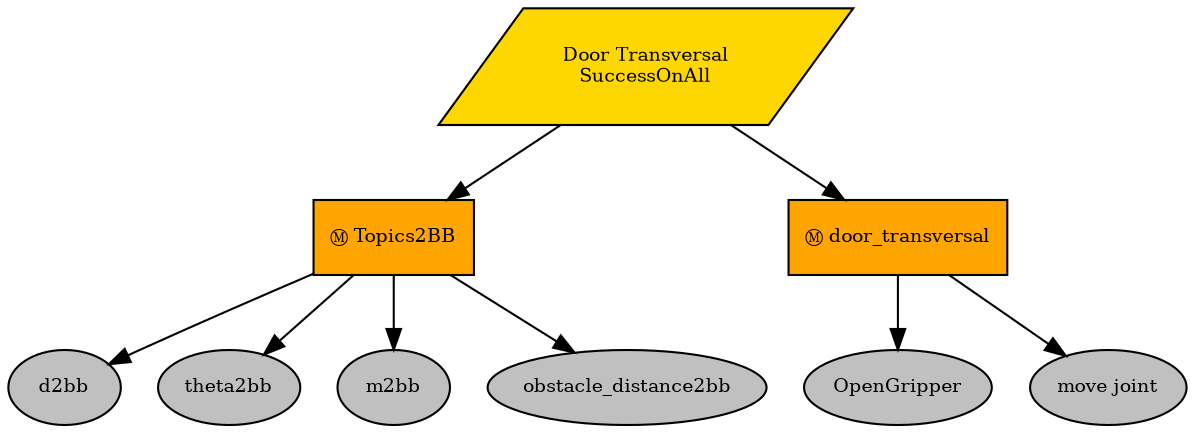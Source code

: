 digraph pastafarianism {
ordering=out;
graph [fontname="times-roman"];
node [fontname="times-roman"];
edge [fontname="times-roman"];
"Door Transversal" [fillcolor=gold, fontcolor=black, fontsize=9, label="Door Transversal\nSuccessOnAll", shape=parallelogram, style=filled];
Topics2BB [fillcolor=orange, fontcolor=black, fontsize=9, label="Ⓜ Topics2BB", shape=box, style=filled];
"Door Transversal" -> Topics2BB;
d2bb [fillcolor=gray, fontcolor=black, fontsize=9, label=d2bb, shape=ellipse, style=filled];
Topics2BB -> d2bb;
theta2bb [fillcolor=gray, fontcolor=black, fontsize=9, label=theta2bb, shape=ellipse, style=filled];
Topics2BB -> theta2bb;
m2bb [fillcolor=gray, fontcolor=black, fontsize=9, label=m2bb, shape=ellipse, style=filled];
Topics2BB -> m2bb;
obstacle_distance2bb [fillcolor=gray, fontcolor=black, fontsize=9, label=obstacle_distance2bb, shape=ellipse, style=filled];
Topics2BB -> obstacle_distance2bb;
door_transversal [fillcolor=orange, fontcolor=black, fontsize=9, label="Ⓜ door_transversal", shape=box, style=filled];
"Door Transversal" -> door_transversal;
OpenGripper [fillcolor=gray, fontcolor=black, fontsize=9, label=OpenGripper, shape=ellipse, style=filled];
door_transversal -> OpenGripper;
"move joint" [fillcolor=gray, fontcolor=black, fontsize=9, label="move joint", shape=ellipse, style=filled];
door_transversal -> "move joint";
}
